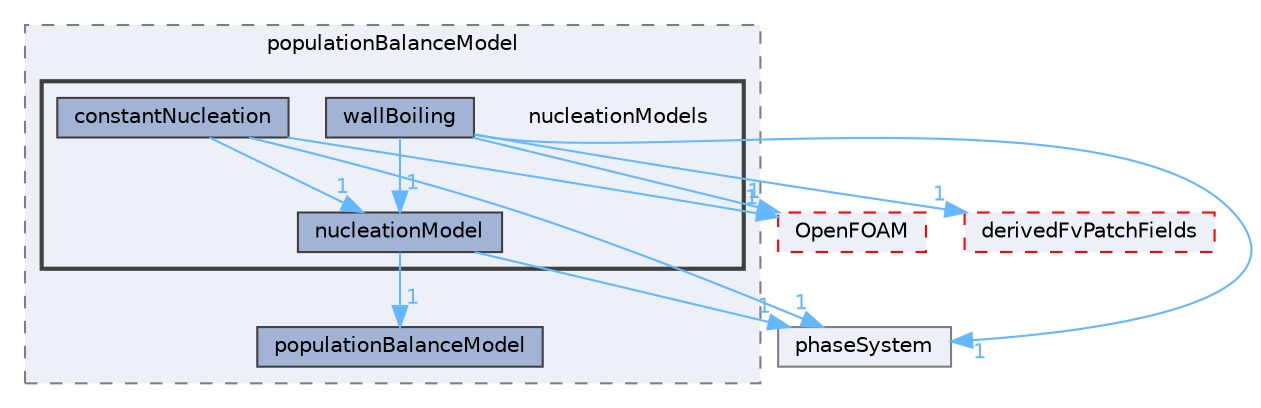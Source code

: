 digraph "src/phaseSystemModels/reactingEuler/multiphaseSystem/populationBalanceModel/nucleationModels"
{
 // LATEX_PDF_SIZE
  bgcolor="transparent";
  edge [fontname=Helvetica,fontsize=10,labelfontname=Helvetica,labelfontsize=10];
  node [fontname=Helvetica,fontsize=10,shape=box,height=0.2,width=0.4];
  compound=true
  subgraph clusterdir_e9c594d8f3b0b5d00e00b870816d9586 {
    graph [ bgcolor="#edf0f7", pencolor="grey50", label="populationBalanceModel", fontname=Helvetica,fontsize=10 style="filled,dashed", URL="dir_e9c594d8f3b0b5d00e00b870816d9586.html",tooltip=""]
  dir_3e54fbac01d3fb7a46541771feeefe19 [label="populationBalanceModel", fillcolor="#a2b4d6", color="grey25", style="filled", URL="dir_3e54fbac01d3fb7a46541771feeefe19.html",tooltip=""];
  subgraph clusterdir_61c6b49086b2458a5cd61d30b0584247 {
    graph [ bgcolor="#edf0f7", pencolor="grey25", label="", fontname=Helvetica,fontsize=10 style="filled,bold", URL="dir_61c6b49086b2458a5cd61d30b0584247.html",tooltip=""]
    dir_61c6b49086b2458a5cd61d30b0584247 [shape=plaintext, label="nucleationModels"];
  dir_24889e1919a1311708f01ce35af07f2b [label="constantNucleation", fillcolor="#a2b4d6", color="grey25", style="filled", URL="dir_24889e1919a1311708f01ce35af07f2b.html",tooltip=""];
  dir_28106c3aba1f4cce18c7127d11dddc5a [label="nucleationModel", fillcolor="#a2b4d6", color="grey25", style="filled", URL="dir_28106c3aba1f4cce18c7127d11dddc5a.html",tooltip=""];
  dir_2aba727447553caf31aadfae83ed25aa [label="wallBoiling", fillcolor="#a2b4d6", color="grey25", style="filled", URL="dir_2aba727447553caf31aadfae83ed25aa.html",tooltip=""];
  }
  }
  dir_c5473ff19b20e6ec4dfe5c310b3778a8 [label="OpenFOAM", fillcolor="#edf0f7", color="red", style="filled,dashed", URL="dir_c5473ff19b20e6ec4dfe5c310b3778a8.html",tooltip=""];
  dir_dfe19b54a98af0254be9d6c989217747 [label="phaseSystem", fillcolor="#edf0f7", color="grey50", style="filled", URL="dir_dfe19b54a98af0254be9d6c989217747.html",tooltip=""];
  dir_7ea7ebc28dfda8fecb83ce8abc03c082 [label="derivedFvPatchFields", fillcolor="#edf0f7", color="red", style="filled,dashed", URL="dir_7ea7ebc28dfda8fecb83ce8abc03c082.html",tooltip=""];
  dir_24889e1919a1311708f01ce35af07f2b->dir_28106c3aba1f4cce18c7127d11dddc5a [headlabel="1", labeldistance=1.5 headhref="dir_000633_002626.html" href="dir_000633_002626.html" color="steelblue1" fontcolor="steelblue1"];
  dir_24889e1919a1311708f01ce35af07f2b->dir_c5473ff19b20e6ec4dfe5c310b3778a8 [headlabel="1", labeldistance=1.5 headhref="dir_000633_002695.html" href="dir_000633_002695.html" color="steelblue1" fontcolor="steelblue1"];
  dir_24889e1919a1311708f01ce35af07f2b->dir_dfe19b54a98af0254be9d6c989217747 [headlabel="1", labeldistance=1.5 headhref="dir_000633_002906.html" href="dir_000633_002906.html" color="steelblue1" fontcolor="steelblue1"];
  dir_28106c3aba1f4cce18c7127d11dddc5a->dir_3e54fbac01d3fb7a46541771feeefe19 [headlabel="1", labeldistance=1.5 headhref="dir_002626_003003.html" href="dir_002626_003003.html" color="steelblue1" fontcolor="steelblue1"];
  dir_28106c3aba1f4cce18c7127d11dddc5a->dir_dfe19b54a98af0254be9d6c989217747 [headlabel="1", labeldistance=1.5 headhref="dir_002626_002906.html" href="dir_002626_002906.html" color="steelblue1" fontcolor="steelblue1"];
  dir_2aba727447553caf31aadfae83ed25aa->dir_28106c3aba1f4cce18c7127d11dddc5a [headlabel="1", labeldistance=1.5 headhref="dir_004328_002626.html" href="dir_004328_002626.html" color="steelblue1" fontcolor="steelblue1"];
  dir_2aba727447553caf31aadfae83ed25aa->dir_7ea7ebc28dfda8fecb83ce8abc03c082 [headlabel="1", labeldistance=1.5 headhref="dir_004328_000882.html" href="dir_004328_000882.html" color="steelblue1" fontcolor="steelblue1"];
  dir_2aba727447553caf31aadfae83ed25aa->dir_c5473ff19b20e6ec4dfe5c310b3778a8 [headlabel="1", labeldistance=1.5 headhref="dir_004328_002695.html" href="dir_004328_002695.html" color="steelblue1" fontcolor="steelblue1"];
  dir_2aba727447553caf31aadfae83ed25aa->dir_dfe19b54a98af0254be9d6c989217747 [headlabel="1", labeldistance=1.5 headhref="dir_004328_002906.html" href="dir_004328_002906.html" color="steelblue1" fontcolor="steelblue1"];
}
